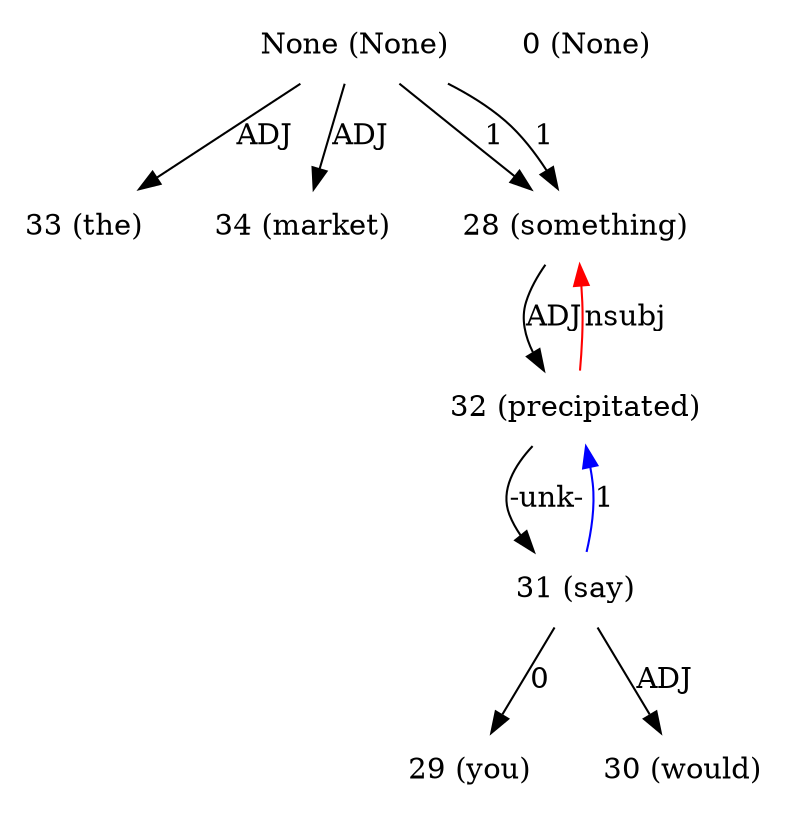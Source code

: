 digraph G{
edge [dir=forward]
node [shape=plaintext]

None [label="None (None)"]
None -> 33 [label="ADJ"]
None -> 34 [label="ADJ"]
None [label="None (None)"]
None -> 28 [label="1"]
None [label="None (None)"]
None -> 28 [label="1"]
0 [label="0 (None)"]
28 [label="28 (something)"]
28 -> 32 [label="ADJ"]
32 -> 28 [label="nsubj", color="red"]
29 [label="29 (you)"]
30 [label="30 (would)"]
31 [label="31 (say)"]
31 -> 32 [label="1", color="blue"]
31 -> 29 [label="0"]
31 -> 30 [label="ADJ"]
32 [label="32 (precipitated)"]
32 -> 31 [label="-unk-"]
33 [label="33 (the)"]
34 [label="34 (market)"]
}
